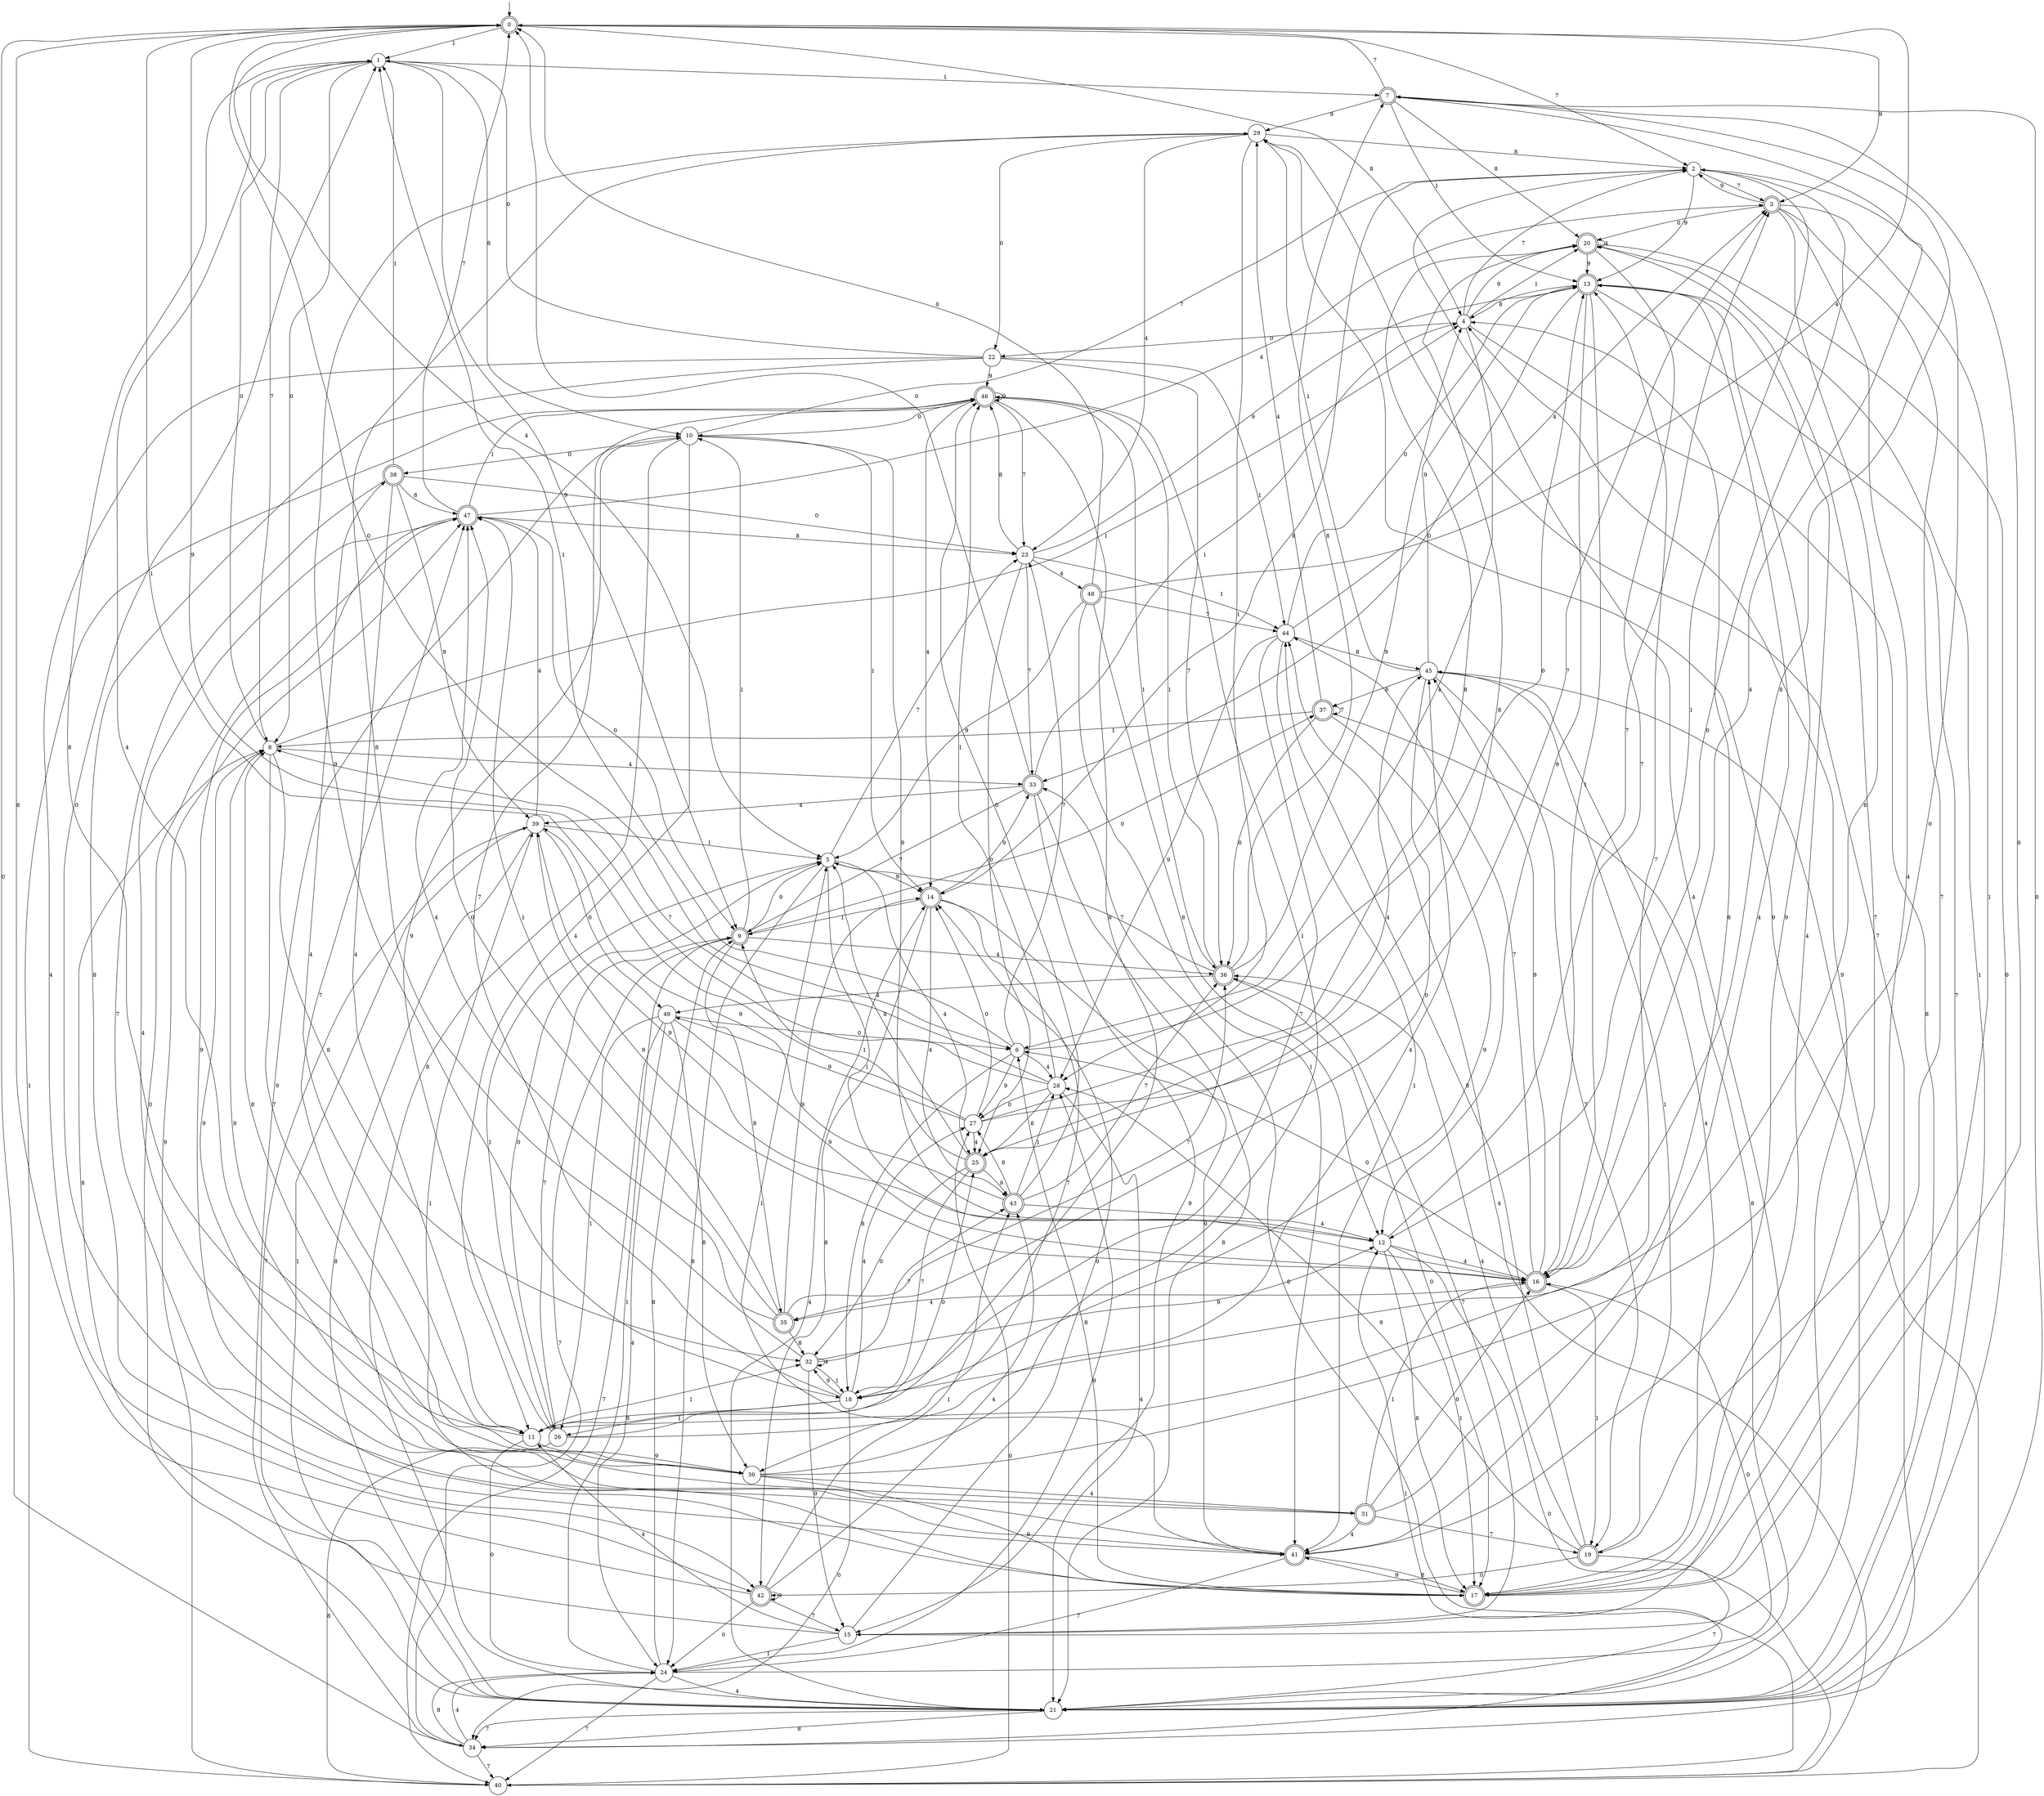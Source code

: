 digraph g {

	s0 [shape="doublecircle" label="0"];
	s1 [shape="circle" label="1"];
	s2 [shape="circle" label="2"];
	s3 [shape="doublecircle" label="3"];
	s4 [shape="circle" label="4"];
	s5 [shape="circle" label="5"];
	s6 [shape="circle" label="6"];
	s7 [shape="doublecircle" label="7"];
	s8 [shape="circle" label="8"];
	s9 [shape="doublecircle" label="9"];
	s10 [shape="circle" label="10"];
	s11 [shape="circle" label="11"];
	s12 [shape="circle" label="12"];
	s13 [shape="doublecircle" label="13"];
	s14 [shape="doublecircle" label="14"];
	s15 [shape="circle" label="15"];
	s16 [shape="doublecircle" label="16"];
	s17 [shape="doublecircle" label="17"];
	s18 [shape="circle" label="18"];
	s19 [shape="doublecircle" label="19"];
	s20 [shape="doublecircle" label="20"];
	s21 [shape="circle" label="21"];
	s22 [shape="circle" label="22"];
	s23 [shape="circle" label="23"];
	s24 [shape="circle" label="24"];
	s25 [shape="doublecircle" label="25"];
	s26 [shape="circle" label="26"];
	s27 [shape="circle" label="27"];
	s28 [shape="circle" label="28"];
	s29 [shape="circle" label="29"];
	s30 [shape="circle" label="30"];
	s31 [shape="doublecircle" label="31"];
	s32 [shape="circle" label="32"];
	s33 [shape="doublecircle" label="33"];
	s34 [shape="circle" label="34"];
	s35 [shape="doublecircle" label="35"];
	s36 [shape="doublecircle" label="36"];
	s37 [shape="doublecircle" label="37"];
	s38 [shape="doublecircle" label="38"];
	s39 [shape="circle" label="39"];
	s40 [shape="circle" label="40"];
	s41 [shape="doublecircle" label="41"];
	s42 [shape="doublecircle" label="42"];
	s43 [shape="doublecircle" label="43"];
	s44 [shape="circle" label="44"];
	s45 [shape="circle" label="45"];
	s46 [shape="doublecircle" label="46"];
	s47 [shape="doublecircle" label="47"];
	s48 [shape="doublecircle" label="48"];
	s49 [shape="circle" label="49"];
	s0 -> s1 [label="1"];
	s0 -> s2 [label="7"];
	s0 -> s3 [label="9"];
	s0 -> s4 [label="8"];
	s0 -> s5 [label="4"];
	s0 -> s6 [label="0"];
	s1 -> s7 [label="1"];
	s1 -> s8 [label="7"];
	s1 -> s9 [label="9"];
	s1 -> s10 [label="8"];
	s1 -> s11 [label="4"];
	s1 -> s8 [label="0"];
	s2 -> s12 [label="1"];
	s2 -> s3 [label="7"];
	s2 -> s13 [label="9"];
	s2 -> s14 [label="8"];
	s2 -> s15 [label="4"];
	s2 -> s16 [label="0"];
	s3 -> s17 [label="1"];
	s3 -> s17 [label="7"];
	s3 -> s2 [label="9"];
	s3 -> s18 [label="8"];
	s3 -> s19 [label="4"];
	s3 -> s20 [label="0"];
	s4 -> s20 [label="1"];
	s4 -> s2 [label="7"];
	s4 -> s20 [label="9"];
	s4 -> s21 [label="8"];
	s4 -> s6 [label="4"];
	s4 -> s22 [label="0"];
	s5 -> s16 [label="1"];
	s5 -> s23 [label="7"];
	s5 -> s14 [label="9"];
	s5 -> s24 [label="8"];
	s5 -> s25 [label="4"];
	s5 -> s26 [label="0"];
	s6 -> s1 [label="1"];
	s6 -> s23 [label="7"];
	s6 -> s27 [label="9"];
	s6 -> s18 [label="8"];
	s6 -> s28 [label="4"];
	s6 -> s13 [label="0"];
	s7 -> s13 [label="1"];
	s7 -> s0 [label="7"];
	s7 -> s29 [label="9"];
	s7 -> s20 [label="8"];
	s7 -> s16 [label="4"];
	s7 -> s21 [label="0"];
	s8 -> s4 [label="1"];
	s8 -> s30 [label="7"];
	s8 -> s31 [label="9"];
	s8 -> s32 [label="8"];
	s8 -> s33 [label="4"];
	s8 -> s1 [label="0"];
	s9 -> s10 [label="1"];
	s9 -> s34 [label="7"];
	s9 -> s5 [label="9"];
	s9 -> s35 [label="8"];
	s9 -> s36 [label="4"];
	s9 -> s37 [label="0"];
	s10 -> s14 [label="1"];
	s10 -> s2 [label="7"];
	s10 -> s12 [label="9"];
	s10 -> s21 [label="8"];
	s10 -> s11 [label="4"];
	s10 -> s38 [label="0"];
	s11 -> s32 [label="1"];
	s11 -> s13 [label="7"];
	s11 -> s30 [label="9"];
	s11 -> s1 [label="8"];
	s11 -> s38 [label="4"];
	s11 -> s24 [label="0"];
	s12 -> s17 [label="1"];
	s12 -> s3 [label="7"];
	s12 -> s39 [label="9"];
	s12 -> s17 [label="8"];
	s12 -> s16 [label="4"];
	s12 -> s40 [label="0"];
	s13 -> s16 [label="1"];
	s13 -> s21 [label="7"];
	s13 -> s12 [label="9"];
	s13 -> s4 [label="8"];
	s13 -> s41 [label="4"];
	s13 -> s33 [label="0"];
	s14 -> s9 [label="1"];
	s14 -> s30 [label="7"];
	s14 -> s33 [label="9"];
	s14 -> s42 [label="8"];
	s14 -> s43 [label="4"];
	s14 -> s41 [label="0"];
	s15 -> s24 [label="1"];
	s15 -> s36 [label="7"];
	s15 -> s4 [label="9"];
	s15 -> s8 [label="8"];
	s15 -> s11 [label="4"];
	s15 -> s14 [label="0"];
	s16 -> s19 [label="1"];
	s16 -> s44 [label="7"];
	s16 -> s45 [label="9"];
	s16 -> s7 [label="8"];
	s16 -> s35 [label="4"];
	s16 -> s6 [label="0"];
	s17 -> s39 [label="1"];
	s17 -> s20 [label="7"];
	s17 -> s41 [label="9"];
	s17 -> s6 [label="8"];
	s17 -> s13 [label="4"];
	s17 -> s7 [label="0"];
	s18 -> s26 [label="1"];
	s18 -> s46 [label="7"];
	s18 -> s32 [label="9"];
	s18 -> s11 [label="8"];
	s18 -> s27 [label="4"];
	s18 -> s34 [label="0"];
	s19 -> s45 [label="1"];
	s19 -> s21 [label="7"];
	s19 -> s28 [label="9"];
	s19 -> s44 [label="8"];
	s19 -> s36 [label="4"];
	s19 -> s42 [label="0"];
	s20 -> s21 [label="1"];
	s20 -> s16 [label="7"];
	s20 -> s13 [label="9"];
	s20 -> s25 [label="8"];
	s20 -> s20 [label="4"];
	s20 -> s21 [label="0"];
	s21 -> s39 [label="1"];
	s21 -> s34 [label="7"];
	s21 -> s29 [label="9"];
	s21 -> s34 [label="8"];
	s21 -> s14 [label="4"];
	s21 -> s47 [label="0"];
	s22 -> s44 [label="1"];
	s22 -> s36 [label="7"];
	s22 -> s46 [label="9"];
	s22 -> s42 [label="8"];
	s22 -> s42 [label="4"];
	s22 -> s1 [label="0"];
	s23 -> s44 [label="1"];
	s23 -> s33 [label="7"];
	s23 -> s13 [label="9"];
	s23 -> s46 [label="8"];
	s23 -> s48 [label="4"];
	s23 -> s25 [label="0"];
	s24 -> s9 [label="1"];
	s24 -> s40 [label="7"];
	s24 -> s28 [label="9"];
	s24 -> s9 [label="8"];
	s24 -> s21 [label="4"];
	s24 -> s16 [label="0"];
	s25 -> s9 [label="1"];
	s25 -> s18 [label="7"];
	s25 -> s43 [label="9"];
	s25 -> s5 [label="8"];
	s25 -> s45 [label="4"];
	s25 -> s32 [label="0"];
	s26 -> s5 [label="1"];
	s26 -> s9 [label="7"];
	s26 -> s10 [label="9"];
	s26 -> s40 [label="8"];
	s26 -> s45 [label="4"];
	s26 -> s25 [label="0"];
	s27 -> s0 [label="1"];
	s27 -> s3 [label="7"];
	s27 -> s49 [label="9"];
	s27 -> s20 [label="8"];
	s27 -> s25 [label="4"];
	s27 -> s14 [label="0"];
	s28 -> s46 [label="1"];
	s28 -> s8 [label="7"];
	s28 -> s0 [label="9"];
	s28 -> s25 [label="8"];
	s28 -> s21 [label="4"];
	s28 -> s27 [label="0"];
	s29 -> s28 [label="1"];
	s29 -> s34 [label="7"];
	s29 -> s18 [label="9"];
	s29 -> s2 [label="8"];
	s29 -> s23 [label="4"];
	s29 -> s22 [label="0"];
	s30 -> s46 [label="1"];
	s30 -> s47 [label="7"];
	s30 -> s17 [label="9"];
	s30 -> s8 [label="8"];
	s30 -> s31 [label="4"];
	s30 -> s2 [label="0"];
	s31 -> s16 [label="1"];
	s31 -> s19 [label="7"];
	s31 -> s8 [label="9"];
	s31 -> s4 [label="8"];
	s31 -> s41 [label="4"];
	s31 -> s16 [label="0"];
	s32 -> s18 [label="1"];
	s32 -> s43 [label="7"];
	s32 -> s12 [label="9"];
	s32 -> s29 [label="8"];
	s32 -> s32 [label="4"];
	s32 -> s15 [label="0"];
	s33 -> s4 [label="1"];
	s33 -> s9 [label="7"];
	s33 -> s15 [label="9"];
	s33 -> s21 [label="8"];
	s33 -> s39 [label="4"];
	s33 -> s0 [label="0"];
	s34 -> s12 [label="1"];
	s34 -> s40 [label="7"];
	s34 -> s10 [label="9"];
	s34 -> s24 [label="8"];
	s34 -> s24 [label="4"];
	s34 -> s0 [label="0"];
	s35 -> s47 [label="1"];
	s35 -> s36 [label="7"];
	s35 -> s14 [label="9"];
	s35 -> s32 [label="8"];
	s35 -> s47 [label="4"];
	s35 -> s47 [label="0"];
	s36 -> s46 [label="1"];
	s36 -> s5 [label="7"];
	s36 -> s4 [label="9"];
	s36 -> s7 [label="8"];
	s36 -> s49 [label="4"];
	s36 -> s17 [label="0"];
	s37 -> s8 [label="1"];
	s37 -> s37 [label="7"];
	s37 -> s18 [label="9"];
	s37 -> s21 [label="8"];
	s37 -> s29 [label="4"];
	s37 -> s36 [label="0"];
	s38 -> s1 [label="1"];
	s38 -> s41 [label="7"];
	s38 -> s39 [label="9"];
	s38 -> s47 [label="8"];
	s38 -> s11 [label="4"];
	s38 -> s23 [label="0"];
	s39 -> s5 [label="1"];
	s39 -> s21 [label="7"];
	s39 -> s16 [label="9"];
	s39 -> s21 [label="8"];
	s39 -> s47 [label="4"];
	s39 -> s49 [label="0"];
	s40 -> s46 [label="1"];
	s40 -> s45 [label="7"];
	s40 -> s47 [label="9"];
	s40 -> s33 [label="8"];
	s40 -> s44 [label="4"];
	s40 -> s27 [label="0"];
	s41 -> s5 [label="1"];
	s41 -> s24 [label="7"];
	s41 -> s13 [label="9"];
	s41 -> s17 [label="8"];
	s41 -> s47 [label="4"];
	s41 -> s1 [label="0"];
	s42 -> s43 [label="1"];
	s42 -> s15 [label="7"];
	s42 -> s42 [label="9"];
	s42 -> s0 [label="8"];
	s42 -> s43 [label="4"];
	s42 -> s24 [label="0"];
	s43 -> s28 [label="1"];
	s43 -> s36 [label="7"];
	s43 -> s39 [label="9"];
	s43 -> s27 [label="8"];
	s43 -> s12 [label="4"];
	s43 -> s46 [label="0"];
	s44 -> s41 [label="1"];
	s44 -> s18 [label="7"];
	s44 -> s28 [label="9"];
	s44 -> s45 [label="8"];
	s44 -> s3 [label="4"];
	s44 -> s13 [label="0"];
	s45 -> s29 [label="1"];
	s45 -> s19 [label="7"];
	s45 -> s13 [label="9"];
	s45 -> s37 [label="8"];
	s45 -> s17 [label="4"];
	s45 -> s35 [label="0"];
	s46 -> s36 [label="1"];
	s46 -> s23 [label="7"];
	s46 -> s46 [label="9"];
	s46 -> s11 [label="8"];
	s46 -> s14 [label="4"];
	s46 -> s10 [label="0"];
	s47 -> s46 [label="1"];
	s47 -> s0 [label="7"];
	s47 -> s17 [label="9"];
	s47 -> s23 [label="8"];
	s47 -> s3 [label="4"];
	s47 -> s9 [label="0"];
	s48 -> s41 [label="1"];
	s48 -> s44 [label="7"];
	s48 -> s5 [label="9"];
	s48 -> s12 [label="8"];
	s48 -> s0 [label="4"];
	s48 -> s0 [label="0"];
	s49 -> s26 [label="1"];
	s49 -> s40 [label="7"];
	s49 -> s16 [label="9"];
	s49 -> s30 [label="8"];
	s49 -> s24 [label="4"];
	s49 -> s6 [label="0"];

__start0 [label="" shape="none" width="0" height="0"];
__start0 -> s0;

}
